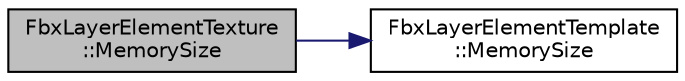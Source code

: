 digraph "FbxLayerElementTexture::MemorySize"
{
  edge [fontname="Helvetica",fontsize="10",labelfontname="Helvetica",labelfontsize="10"];
  node [fontname="Helvetica",fontsize="10",shape=record];
  rankdir="LR";
  Node8 [label="FbxLayerElementTexture\l::MemorySize",height=0.2,width=0.4,color="black", fillcolor="grey75", style="filled", fontcolor="black"];
  Node8 -> Node9 [color="midnightblue",fontsize="10",style="solid",fontname="Helvetica"];
  Node9 [label="FbxLayerElementTemplate\l::MemorySize",height=0.2,width=0.4,color="black", fillcolor="white", style="filled",URL="$class_fbx_layer_element_template.html#aa6a7b5ed38b51d4a903f9ed2e715ee79"];
}

